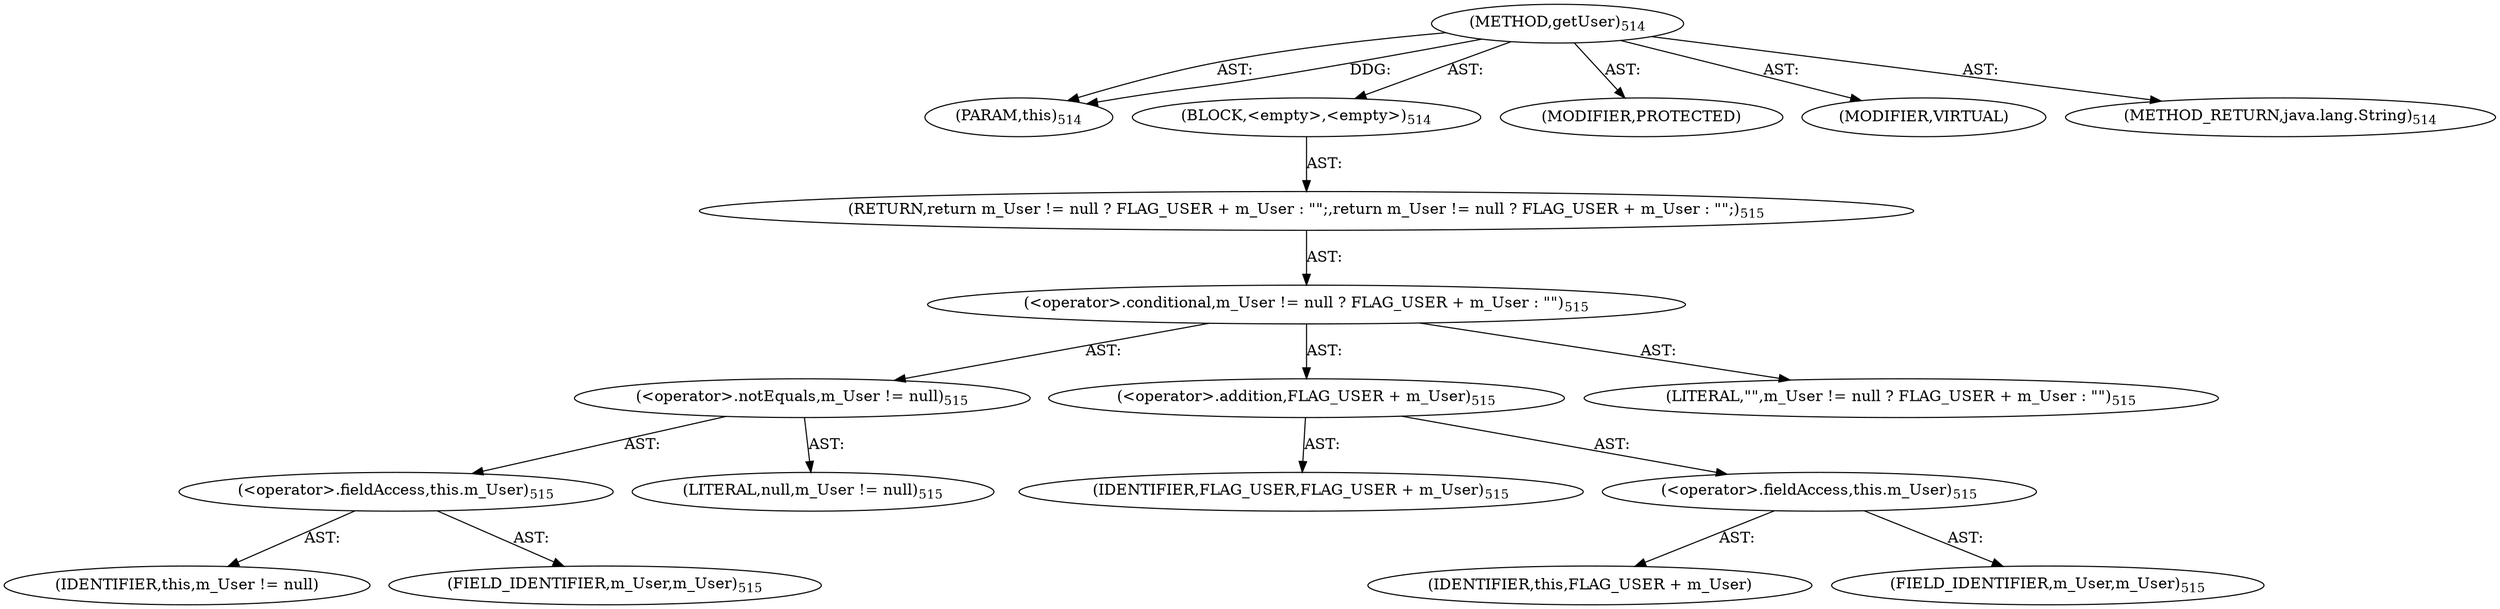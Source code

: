digraph "getUser" {  
"111669149740" [label = <(METHOD,getUser)<SUB>514</SUB>> ]
"115964117067" [label = <(PARAM,this)<SUB>514</SUB>> ]
"25769803847" [label = <(BLOCK,&lt;empty&gt;,&lt;empty&gt;)<SUB>514</SUB>> ]
"146028888089" [label = <(RETURN,return m_User != null ? FLAG_USER + m_User : &quot;&quot;;,return m_User != null ? FLAG_USER + m_User : &quot;&quot;;)<SUB>515</SUB>> ]
"30064771266" [label = <(&lt;operator&gt;.conditional,m_User != null ? FLAG_USER + m_User : &quot;&quot;)<SUB>515</SUB>> ]
"30064771267" [label = <(&lt;operator&gt;.notEquals,m_User != null)<SUB>515</SUB>> ]
"30064771268" [label = <(&lt;operator&gt;.fieldAccess,this.m_User)<SUB>515</SUB>> ]
"68719476914" [label = <(IDENTIFIER,this,m_User != null)> ]
"55834574914" [label = <(FIELD_IDENTIFIER,m_User,m_User)<SUB>515</SUB>> ]
"90194313257" [label = <(LITERAL,null,m_User != null)<SUB>515</SUB>> ]
"30064771269" [label = <(&lt;operator&gt;.addition,FLAG_USER + m_User)<SUB>515</SUB>> ]
"68719476915" [label = <(IDENTIFIER,FLAG_USER,FLAG_USER + m_User)<SUB>515</SUB>> ]
"30064771270" [label = <(&lt;operator&gt;.fieldAccess,this.m_User)<SUB>515</SUB>> ]
"68719476916" [label = <(IDENTIFIER,this,FLAG_USER + m_User)> ]
"55834574915" [label = <(FIELD_IDENTIFIER,m_User,m_User)<SUB>515</SUB>> ]
"90194313258" [label = <(LITERAL,&quot;&quot;,m_User != null ? FLAG_USER + m_User : &quot;&quot;)<SUB>515</SUB>> ]
"133143986290" [label = <(MODIFIER,PROTECTED)> ]
"133143986291" [label = <(MODIFIER,VIRTUAL)> ]
"128849018924" [label = <(METHOD_RETURN,java.lang.String)<SUB>514</SUB>> ]
  "111669149740" -> "115964117067"  [ label = "AST: "] 
  "111669149740" -> "25769803847"  [ label = "AST: "] 
  "111669149740" -> "133143986290"  [ label = "AST: "] 
  "111669149740" -> "133143986291"  [ label = "AST: "] 
  "111669149740" -> "128849018924"  [ label = "AST: "] 
  "25769803847" -> "146028888089"  [ label = "AST: "] 
  "146028888089" -> "30064771266"  [ label = "AST: "] 
  "30064771266" -> "30064771267"  [ label = "AST: "] 
  "30064771266" -> "30064771269"  [ label = "AST: "] 
  "30064771266" -> "90194313258"  [ label = "AST: "] 
  "30064771267" -> "30064771268"  [ label = "AST: "] 
  "30064771267" -> "90194313257"  [ label = "AST: "] 
  "30064771268" -> "68719476914"  [ label = "AST: "] 
  "30064771268" -> "55834574914"  [ label = "AST: "] 
  "30064771269" -> "68719476915"  [ label = "AST: "] 
  "30064771269" -> "30064771270"  [ label = "AST: "] 
  "30064771270" -> "68719476916"  [ label = "AST: "] 
  "30064771270" -> "55834574915"  [ label = "AST: "] 
  "111669149740" -> "115964117067"  [ label = "DDG: "] 
}
